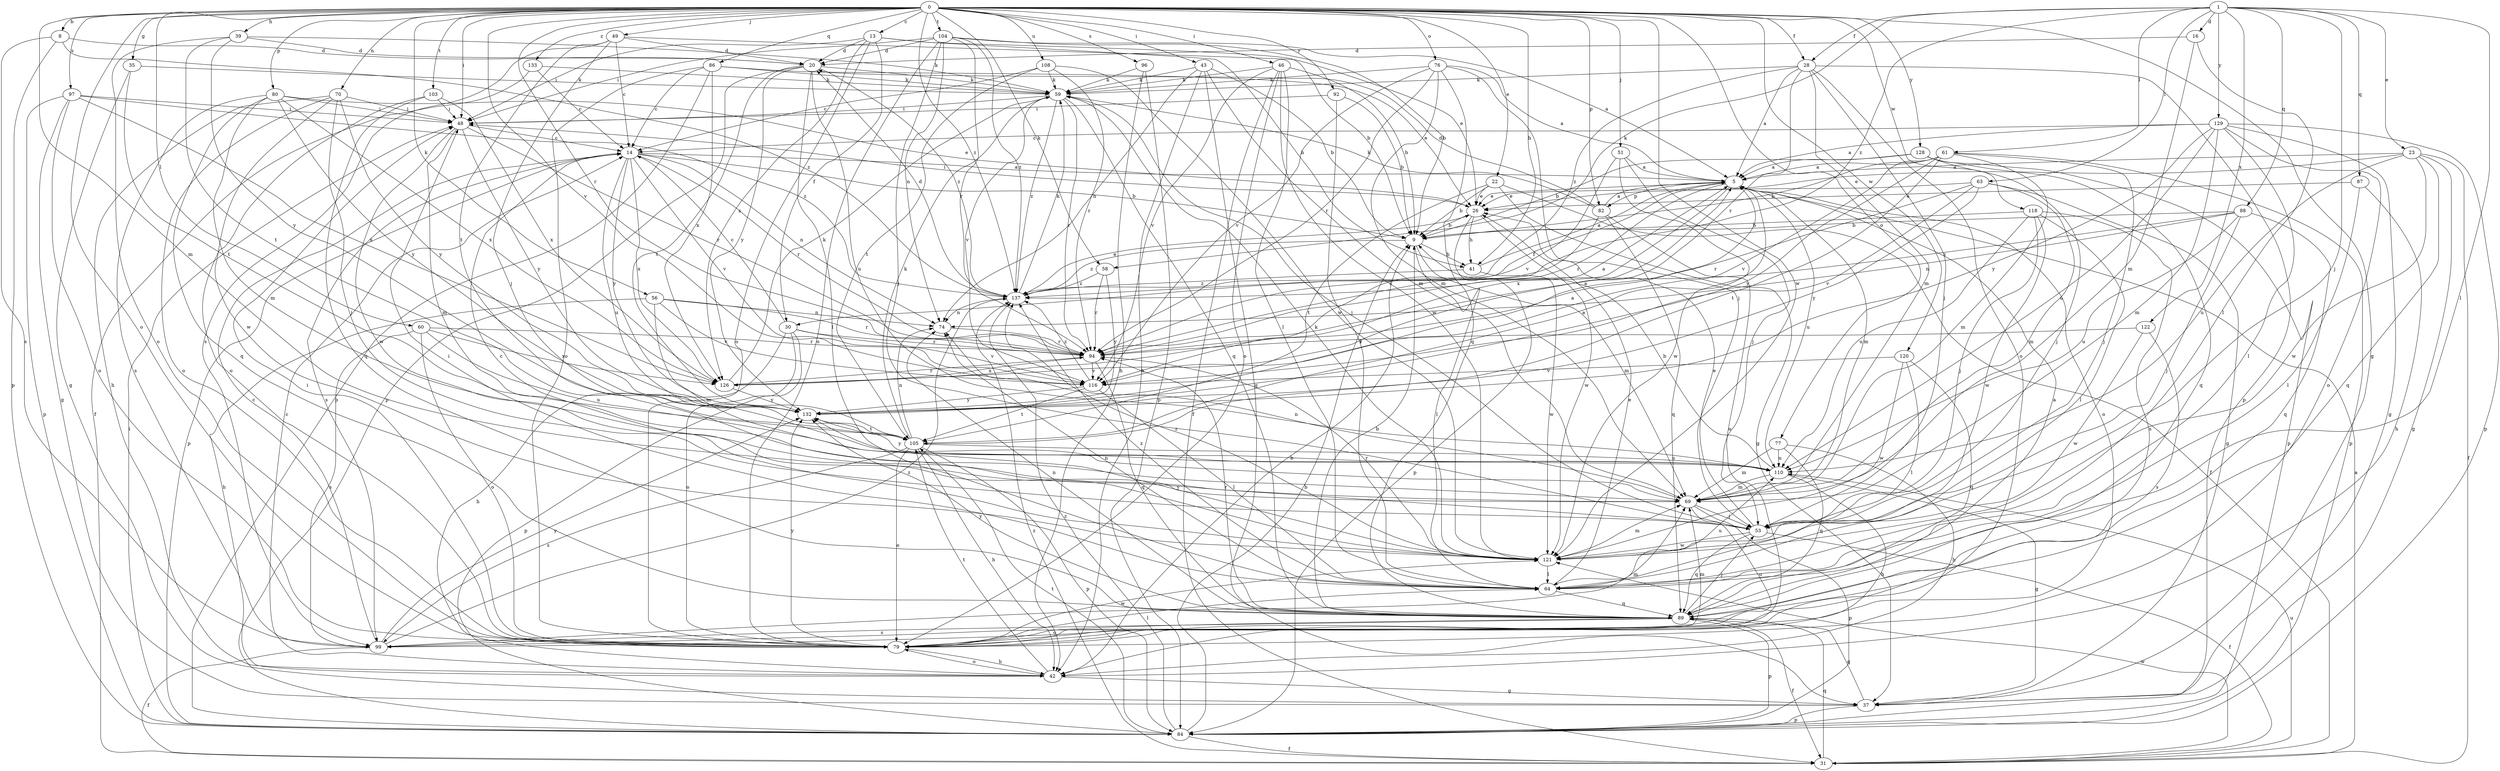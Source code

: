 strict digraph  {
0;
1;
5;
8;
9;
13;
14;
16;
20;
22;
23;
26;
28;
30;
31;
35;
37;
39;
41;
42;
43;
46;
48;
49;
51;
53;
56;
58;
59;
60;
61;
63;
64;
69;
70;
74;
76;
77;
79;
80;
82;
84;
86;
87;
88;
89;
92;
94;
96;
97;
99;
103;
104;
105;
108;
110;
116;
118;
120;
121;
122;
126;
128;
129;
132;
133;
137;
0 -> 8  [label=b];
0 -> 13  [label=c];
0 -> 22  [label=e];
0 -> 28  [label=f];
0 -> 35  [label=g];
0 -> 37  [label=g];
0 -> 39  [label=h];
0 -> 41  [label=h];
0 -> 43  [label=i];
0 -> 46  [label=i];
0 -> 48  [label=i];
0 -> 49  [label=j];
0 -> 51  [label=j];
0 -> 56  [label=k];
0 -> 58  [label=k];
0 -> 60  [label=l];
0 -> 69  [label=m];
0 -> 70  [label=n];
0 -> 76  [label=o];
0 -> 77  [label=o];
0 -> 79  [label=o];
0 -> 80  [label=p];
0 -> 82  [label=p];
0 -> 86  [label=q];
0 -> 92  [label=r];
0 -> 94  [label=r];
0 -> 96  [label=s];
0 -> 97  [label=s];
0 -> 103  [label=t];
0 -> 104  [label=t];
0 -> 108  [label=u];
0 -> 116  [label=v];
0 -> 118  [label=w];
0 -> 120  [label=w];
0 -> 121  [label=w];
0 -> 128  [label=y];
0 -> 133  [label=z];
0 -> 137  [label=z];
1 -> 16  [label=d];
1 -> 23  [label=e];
1 -> 28  [label=f];
1 -> 53  [label=j];
1 -> 58  [label=k];
1 -> 61  [label=l];
1 -> 63  [label=l];
1 -> 64  [label=l];
1 -> 87  [label=q];
1 -> 88  [label=q];
1 -> 122  [label=x];
1 -> 129  [label=y];
1 -> 137  [label=z];
5 -> 26  [label=e];
5 -> 30  [label=f];
5 -> 69  [label=m];
5 -> 79  [label=o];
5 -> 82  [label=p];
5 -> 94  [label=r];
5 -> 110  [label=u];
5 -> 126  [label=x];
8 -> 20  [label=d];
8 -> 84  [label=p];
8 -> 99  [label=s];
8 -> 137  [label=z];
9 -> 41  [label=h];
9 -> 64  [label=l];
9 -> 69  [label=m];
9 -> 137  [label=z];
13 -> 9  [label=b];
13 -> 20  [label=d];
13 -> 30  [label=f];
13 -> 41  [label=h];
13 -> 48  [label=i];
13 -> 79  [label=o];
13 -> 126  [label=x];
14 -> 5  [label=a];
14 -> 9  [label=b];
14 -> 74  [label=n];
14 -> 84  [label=p];
14 -> 94  [label=r];
14 -> 99  [label=s];
14 -> 110  [label=u];
14 -> 116  [label=v];
14 -> 126  [label=x];
14 -> 132  [label=y];
16 -> 20  [label=d];
16 -> 64  [label=l];
16 -> 69  [label=m];
20 -> 59  [label=k];
20 -> 64  [label=l];
20 -> 84  [label=p];
20 -> 105  [label=t];
20 -> 110  [label=u];
20 -> 132  [label=y];
20 -> 137  [label=z];
22 -> 9  [label=b];
22 -> 26  [label=e];
22 -> 31  [label=f];
22 -> 37  [label=g];
22 -> 105  [label=t];
23 -> 5  [label=a];
23 -> 26  [label=e];
23 -> 31  [label=f];
23 -> 37  [label=g];
23 -> 89  [label=q];
23 -> 110  [label=u];
23 -> 121  [label=w];
26 -> 9  [label=b];
26 -> 41  [label=h];
26 -> 48  [label=i];
26 -> 84  [label=p];
26 -> 121  [label=w];
28 -> 5  [label=a];
28 -> 53  [label=j];
28 -> 59  [label=k];
28 -> 69  [label=m];
28 -> 79  [label=o];
28 -> 84  [label=p];
28 -> 94  [label=r];
28 -> 137  [label=z];
30 -> 14  [label=c];
30 -> 42  [label=h];
30 -> 79  [label=o];
30 -> 84  [label=p];
30 -> 94  [label=r];
30 -> 116  [label=v];
31 -> 5  [label=a];
31 -> 89  [label=q];
31 -> 110  [label=u];
31 -> 121  [label=w];
31 -> 137  [label=z];
35 -> 37  [label=g];
35 -> 59  [label=k];
35 -> 105  [label=t];
37 -> 84  [label=p];
37 -> 89  [label=q];
39 -> 20  [label=d];
39 -> 59  [label=k];
39 -> 79  [label=o];
39 -> 105  [label=t];
39 -> 132  [label=y];
41 -> 5  [label=a];
41 -> 121  [label=w];
41 -> 137  [label=z];
42 -> 9  [label=b];
42 -> 14  [label=c];
42 -> 37  [label=g];
42 -> 79  [label=o];
42 -> 105  [label=t];
43 -> 9  [label=b];
43 -> 37  [label=g];
43 -> 42  [label=h];
43 -> 59  [label=k];
43 -> 69  [label=m];
43 -> 74  [label=n];
46 -> 9  [label=b];
46 -> 31  [label=f];
46 -> 59  [label=k];
46 -> 64  [label=l];
46 -> 79  [label=o];
46 -> 116  [label=v];
46 -> 121  [label=w];
48 -> 14  [label=c];
48 -> 69  [label=m];
48 -> 94  [label=r];
48 -> 121  [label=w];
48 -> 132  [label=y];
49 -> 14  [label=c];
49 -> 20  [label=d];
49 -> 26  [label=e];
49 -> 53  [label=j];
49 -> 99  [label=s];
49 -> 105  [label=t];
51 -> 5  [label=a];
51 -> 53  [label=j];
51 -> 116  [label=v];
51 -> 121  [label=w];
53 -> 26  [label=e];
53 -> 31  [label=f];
53 -> 89  [label=q];
53 -> 121  [label=w];
56 -> 42  [label=h];
56 -> 69  [label=m];
56 -> 74  [label=n];
56 -> 94  [label=r];
56 -> 116  [label=v];
58 -> 94  [label=r];
58 -> 132  [label=y];
58 -> 137  [label=z];
59 -> 48  [label=i];
59 -> 53  [label=j];
59 -> 89  [label=q];
59 -> 94  [label=r];
59 -> 116  [label=v];
59 -> 137  [label=z];
60 -> 79  [label=o];
60 -> 94  [label=r];
60 -> 99  [label=s];
60 -> 110  [label=u];
60 -> 126  [label=x];
61 -> 5  [label=a];
61 -> 9  [label=b];
61 -> 53  [label=j];
61 -> 69  [label=m];
61 -> 84  [label=p];
61 -> 105  [label=t];
61 -> 116  [label=v];
61 -> 132  [label=y];
63 -> 26  [label=e];
63 -> 37  [label=g];
63 -> 69  [label=m];
63 -> 94  [label=r];
63 -> 116  [label=v];
63 -> 132  [label=y];
64 -> 26  [label=e];
64 -> 48  [label=i];
64 -> 74  [label=n];
64 -> 89  [label=q];
64 -> 110  [label=u];
64 -> 137  [label=z];
69 -> 53  [label=j];
69 -> 74  [label=n];
69 -> 79  [label=o];
69 -> 84  [label=p];
70 -> 42  [label=h];
70 -> 48  [label=i];
70 -> 53  [label=j];
70 -> 79  [label=o];
70 -> 121  [label=w];
70 -> 132  [label=y];
74 -> 94  [label=r];
76 -> 5  [label=a];
76 -> 53  [label=j];
76 -> 59  [label=k];
76 -> 69  [label=m];
76 -> 89  [label=q];
76 -> 94  [label=r];
76 -> 116  [label=v];
77 -> 42  [label=h];
77 -> 69  [label=m];
77 -> 89  [label=q];
77 -> 110  [label=u];
79 -> 42  [label=h];
79 -> 48  [label=i];
79 -> 64  [label=l];
79 -> 69  [label=m];
79 -> 121  [label=w];
79 -> 132  [label=y];
80 -> 26  [label=e];
80 -> 48  [label=i];
80 -> 69  [label=m];
80 -> 89  [label=q];
80 -> 99  [label=s];
80 -> 126  [label=x];
80 -> 132  [label=y];
82 -> 5  [label=a];
82 -> 20  [label=d];
82 -> 59  [label=k];
82 -> 79  [label=o];
82 -> 89  [label=q];
82 -> 94  [label=r];
84 -> 9  [label=b];
84 -> 31  [label=f];
84 -> 48  [label=i];
84 -> 105  [label=t];
84 -> 137  [label=z];
86 -> 14  [label=c];
86 -> 26  [label=e];
86 -> 59  [label=k];
86 -> 79  [label=o];
86 -> 84  [label=p];
86 -> 126  [label=x];
87 -> 26  [label=e];
87 -> 42  [label=h];
87 -> 64  [label=l];
88 -> 9  [label=b];
88 -> 53  [label=j];
88 -> 74  [label=n];
88 -> 89  [label=q];
88 -> 110  [label=u];
88 -> 137  [label=z];
89 -> 5  [label=a];
89 -> 9  [label=b];
89 -> 31  [label=f];
89 -> 53  [label=j];
89 -> 74  [label=n];
89 -> 79  [label=o];
89 -> 84  [label=p];
89 -> 94  [label=r];
89 -> 99  [label=s];
89 -> 132  [label=y];
92 -> 9  [label=b];
92 -> 48  [label=i];
92 -> 64  [label=l];
94 -> 5  [label=a];
94 -> 89  [label=q];
94 -> 116  [label=v];
94 -> 126  [label=x];
96 -> 42  [label=h];
96 -> 59  [label=k];
96 -> 84  [label=p];
97 -> 37  [label=g];
97 -> 48  [label=i];
97 -> 79  [label=o];
97 -> 84  [label=p];
97 -> 126  [label=x];
97 -> 137  [label=z];
99 -> 14  [label=c];
99 -> 31  [label=f];
99 -> 69  [label=m];
99 -> 132  [label=y];
99 -> 137  [label=z];
103 -> 48  [label=i];
103 -> 79  [label=o];
103 -> 89  [label=q];
103 -> 126  [label=x];
104 -> 5  [label=a];
104 -> 9  [label=b];
104 -> 20  [label=d];
104 -> 48  [label=i];
104 -> 53  [label=j];
104 -> 74  [label=n];
104 -> 79  [label=o];
104 -> 94  [label=r];
104 -> 137  [label=z];
105 -> 5  [label=a];
105 -> 42  [label=h];
105 -> 59  [label=k];
105 -> 74  [label=n];
105 -> 79  [label=o];
105 -> 84  [label=p];
105 -> 99  [label=s];
105 -> 110  [label=u];
108 -> 14  [label=c];
108 -> 59  [label=k];
108 -> 94  [label=r];
108 -> 105  [label=t];
108 -> 121  [label=w];
110 -> 9  [label=b];
110 -> 37  [label=g];
110 -> 42  [label=h];
110 -> 69  [label=m];
110 -> 132  [label=y];
116 -> 64  [label=l];
116 -> 105  [label=t];
116 -> 132  [label=y];
116 -> 137  [label=z];
118 -> 9  [label=b];
118 -> 53  [label=j];
118 -> 64  [label=l];
118 -> 99  [label=s];
118 -> 110  [label=u];
118 -> 121  [label=w];
120 -> 64  [label=l];
120 -> 89  [label=q];
120 -> 116  [label=v];
120 -> 121  [label=w];
121 -> 14  [label=c];
121 -> 59  [label=k];
121 -> 64  [label=l];
121 -> 69  [label=m];
121 -> 94  [label=r];
121 -> 132  [label=y];
121 -> 137  [label=z];
122 -> 94  [label=r];
122 -> 99  [label=s];
122 -> 121  [label=w];
126 -> 5  [label=a];
126 -> 59  [label=k];
126 -> 94  [label=r];
126 -> 132  [label=y];
128 -> 5  [label=a];
128 -> 9  [label=b];
128 -> 53  [label=j];
128 -> 84  [label=p];
128 -> 89  [label=q];
129 -> 5  [label=a];
129 -> 14  [label=c];
129 -> 37  [label=g];
129 -> 64  [label=l];
129 -> 69  [label=m];
129 -> 79  [label=o];
129 -> 84  [label=p];
129 -> 110  [label=u];
129 -> 132  [label=y];
132 -> 5  [label=a];
132 -> 105  [label=t];
133 -> 14  [label=c];
133 -> 31  [label=f];
133 -> 59  [label=k];
137 -> 20  [label=d];
137 -> 26  [label=e];
137 -> 59  [label=k];
137 -> 74  [label=n];
}
